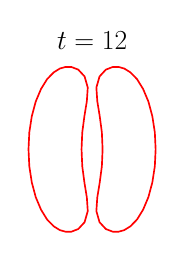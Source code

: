 \begin{tikzpicture}[scale=0.40]

\begin{axis}[
  xmin = -1.8,
  xmax = 1.8,
  ymin = -1.8,
  ymax = 1.8,
  axis equal = true,
  hide axis,
  title = {\Huge$t=12$}
  ]

\addplot [mark=none,red,line width=1.5] table{
-5.314e-01 1.654e+00
-6.461e-01 1.622e+00
-7.701e-01 1.545e+00
-9.027e-01 1.409e+00
-1.025e+00 1.211e+00
-1.131e+00 9.588e-01
-1.21e+00 6.638e-01
-1.26e+00 3.394e-01
-1.276e+00 -6.571e-11
-1.26e+00 -3.394e-01
-1.21e+00 -6.638e-01
-1.131e+00 -9.588e-01
-1.025e+00 -1.211e+00
-9.027e-01 -1.409e+00
-7.701e-01 -1.545e+00
-6.461e-01 -1.622e+00
-5.314e-01 -1.654e+00
-4.145e-01 -1.653e+00
-2.769e-01 -1.6e+00
-1.501e-01 -1.463e+00
-8.643e-02 -1.24e+00
-1.047e-01 -9.669e-01
-1.538e-01 -6.652e-01
-1.968e-01 -3.395e-01
-2.112e-01 1.46e-10
-1.968e-01 3.395e-01
-1.538e-01 6.652e-01
-1.047e-01 9.669e-01
-8.643e-02 1.24e+00
-1.501e-01 1.463e+00
-2.769e-01 1.6e+00
-4.145e-01 1.653e+00
-5.314e-01 1.654e+00
};

\addplot [mark=none,red,line width=1.5] table{
5.314e-01 1.654e+00
4.145e-01 1.653e+00
2.769e-01 1.6e+00
1.501e-01 1.463e+00
8.643e-02 1.24e+00
1.047e-01 9.669e-01
1.538e-01 6.652e-01
1.968e-01 3.395e-01
2.112e-01 3.705e-10
1.968e-01 -3.395e-01
1.538e-01 -6.652e-01
1.047e-01 -9.669e-01
8.643e-02 -1.24e+00
1.501e-01 -1.463e+00
2.769e-01 -1.6e+00
4.145e-01 -1.653e+00
5.314e-01 -1.654e+00
6.461e-01 -1.622e+00
7.701e-01 -1.545e+00
9.027e-01 -1.409e+00
1.025e+00 -1.211e+00
1.131e+00 -9.588e-01
1.21e+00 -6.638e-01
1.26e+00 -3.394e-01
1.276e+00 5.739e-10
1.26e+00 3.394e-01
1.21e+00 6.638e-01
1.131e+00 9.588e-01
1.025e+00 1.211e+00
9.027e-01 1.409e+00
7.701e-01 1.545e+00
6.461e-01 1.622e+00
5.314e-01 1.654e+00
};

\end{axis}

%\draw[gray,thin] (0,0) grid +(3,4);

\end{tikzpicture}

